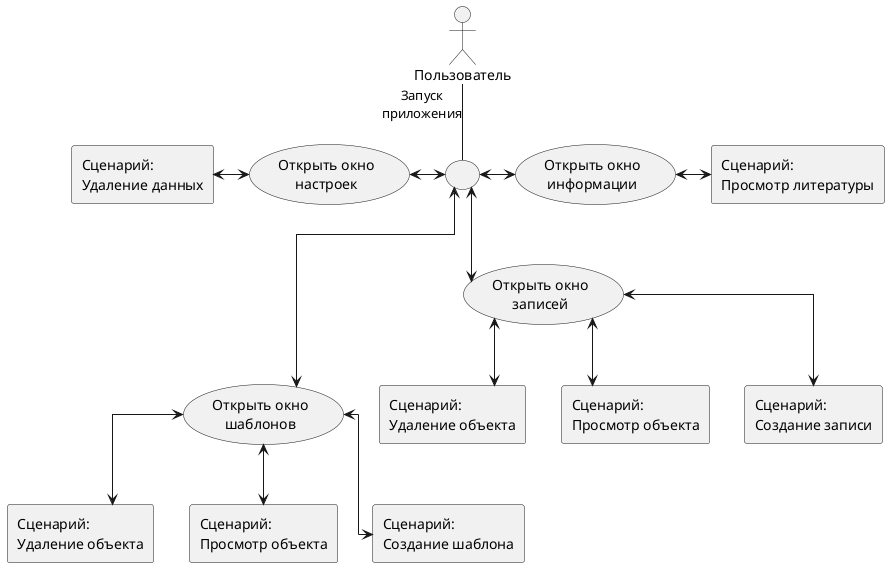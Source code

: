 @startuml

skinparam linetype ortho

actor Пользователь as user
/' Windows '/
(Открыть окно\nшаблонов) as template_window
(Открыть окно\nзаписей) as note_window
(Открыть окно\nинформации) as info_window
(Открыть окно\nнастроек) as settings_window

( ) as empty_knot

rectangle "Сценарий:\nУдаление объекта" as delete_object1
rectangle "Сценарий:\nУдаление объекта" as delete_object2
rectangle "Сценарий:\nПросмотр объекта" as view_object1
rectangle "Сценарий:\nПросмотр объекта" as view_object2

rectangle "Сценарий:\nСоздание записи" as create_note
rectangle "Сценарий:\nСоздание шаблона" as create_template
rectangle "Сценарий:\nУдаление данных" as delete_data
rectangle "Сценарий:\nПросмотр литературы" as view_literature

user -- empty_knot: Запуск\nприложения

empty_knot <--d-> template_window
empty_knot <-d-> note_window
empty_knot <-r-> info_window
empty_knot <-l-> settings_window

note_window <-d-> create_note
note_window <-d-> delete_object1
note_window <-d-> view_object1

template_window <-d-> delete_object2
template_window <-d-> view_object2
template_window <-d-> create_template

info_window <-r-> view_literature

settings_window <-l-> delete_data

@enduml